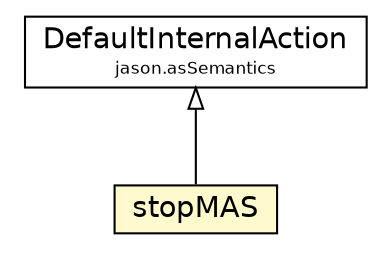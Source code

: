 #!/usr/local/bin/dot
#
# Class diagram 
# Generated by UMLGraph version 5.1 (http://www.umlgraph.org/)
#

digraph G {
	edge [fontname="Helvetica",fontsize=10,labelfontname="Helvetica",labelfontsize=10];
	node [fontname="Helvetica",fontsize=10,shape=plaintext];
	nodesep=0.25;
	ranksep=0.5;
	// jason.asSemantics.DefaultInternalAction
	c51719 [label=<<table title="jason.asSemantics.DefaultInternalAction" border="0" cellborder="1" cellspacing="0" cellpadding="2" port="p" href="../asSemantics/DefaultInternalAction.html">
		<tr><td><table border="0" cellspacing="0" cellpadding="1">
<tr><td align="center" balign="center"> DefaultInternalAction </td></tr>
<tr><td align="center" balign="center"><font point-size="8.0"> jason.asSemantics </font></td></tr>
		</table></td></tr>
		</table>>, fontname="Helvetica", fontcolor="black", fontsize=14.0];
	// jason.stdlib.stopMAS
	c51881 [label=<<table title="jason.stdlib.stopMAS" border="0" cellborder="1" cellspacing="0" cellpadding="2" port="p" bgcolor="lemonChiffon" href="./stopMAS.html">
		<tr><td><table border="0" cellspacing="0" cellpadding="1">
<tr><td align="center" balign="center"> stopMAS </td></tr>
		</table></td></tr>
		</table>>, fontname="Helvetica", fontcolor="black", fontsize=14.0];
	//jason.stdlib.stopMAS extends jason.asSemantics.DefaultInternalAction
	c51719:p -> c51881:p [dir=back,arrowtail=empty];
}

